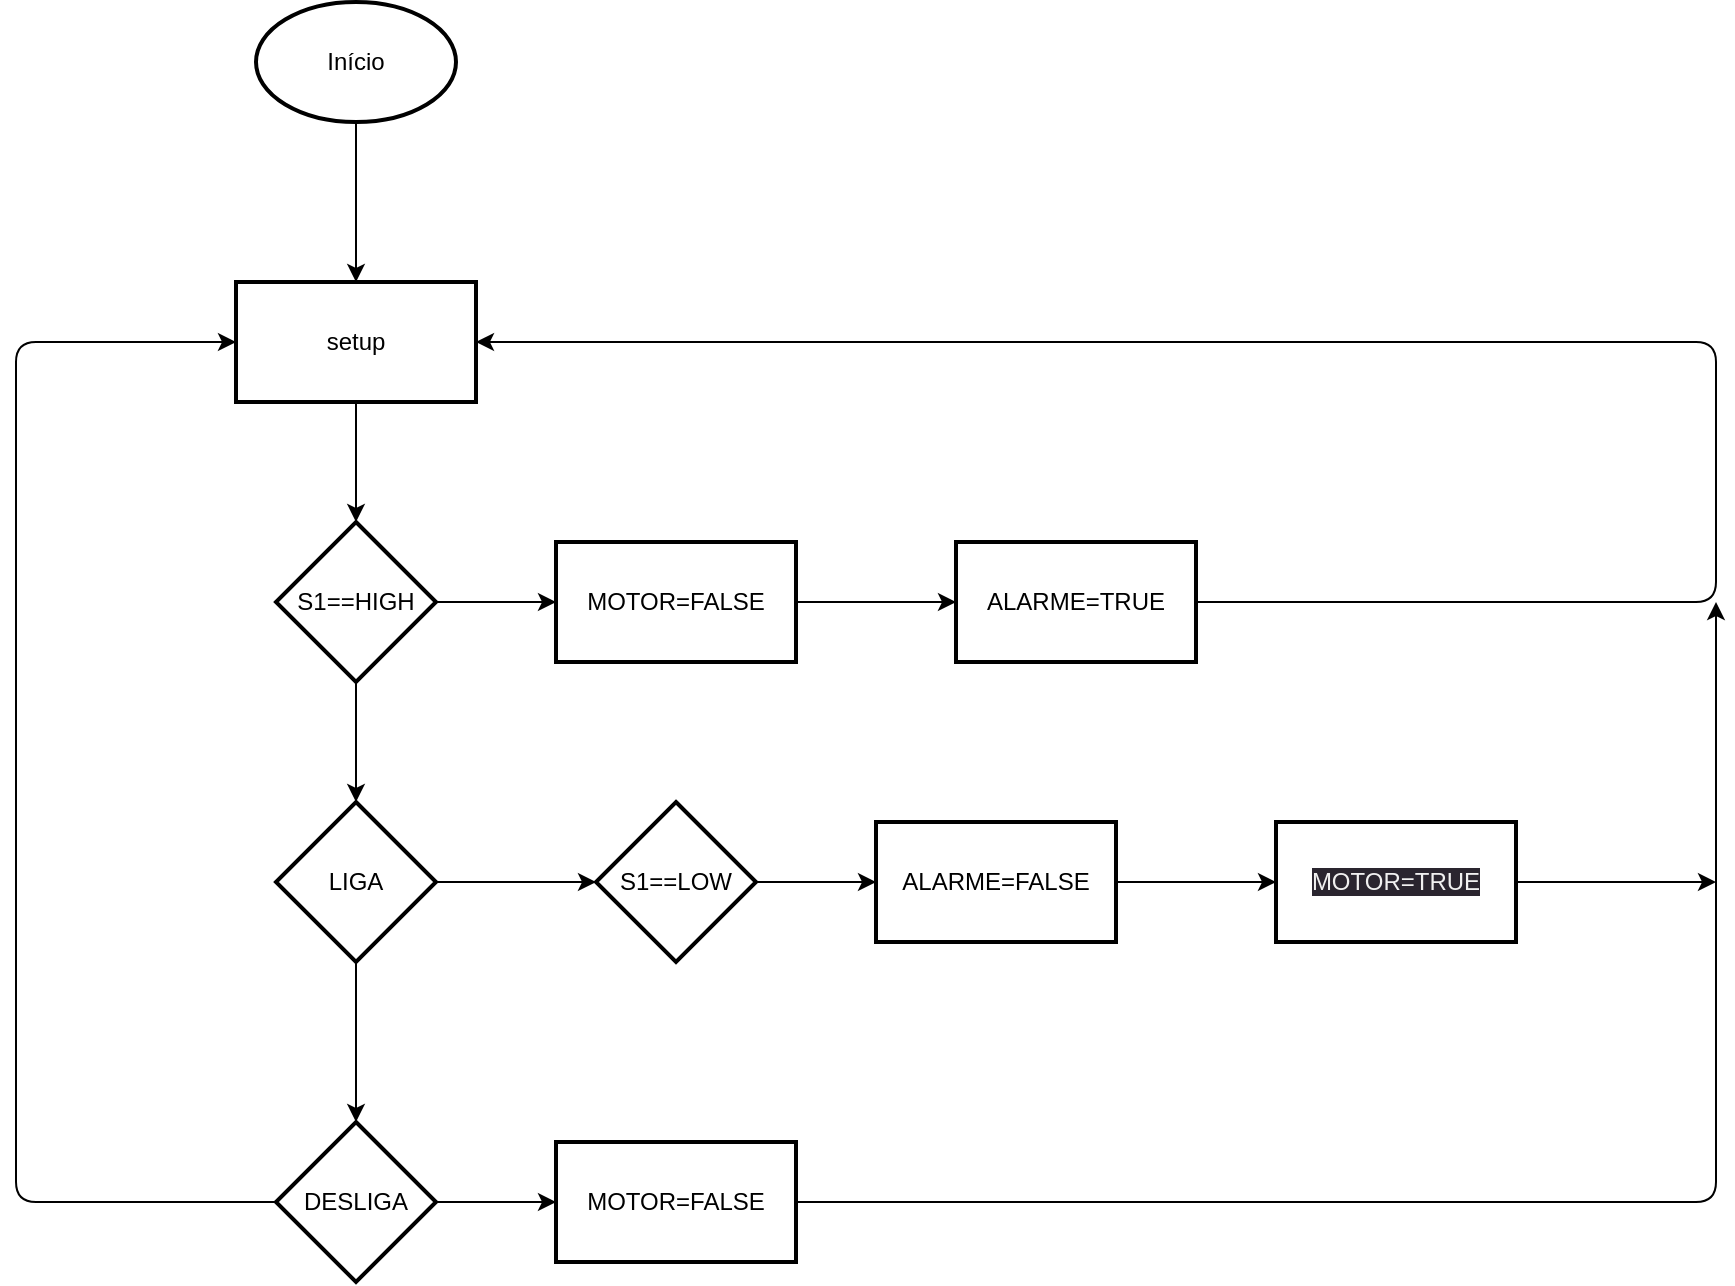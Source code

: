 <mxfile>
    <diagram id="8TCg7T0AtWUCxIjS0V4N" name="Página-1">
        <mxGraphModel dx="987" dy="757" grid="1" gridSize="10" guides="1" tooltips="1" connect="1" arrows="1" fold="1" page="1" pageScale="1" pageWidth="850" pageHeight="1100" math="0" shadow="0">
            <root>
                <mxCell id="0"/>
                <mxCell id="1" parent="0"/>
                <mxCell id="6" value="" style="edgeStyle=none;html=1;" edge="1" parent="1" source="2" target="5">
                    <mxGeometry relative="1" as="geometry"/>
                </mxCell>
                <mxCell id="2" value="Início" style="strokeWidth=2;html=1;shape=mxgraph.flowchart.start_1;whiteSpace=wrap;" vertex="1" parent="1">
                    <mxGeometry x="230" y="80" width="100" height="60" as="geometry"/>
                </mxCell>
                <mxCell id="39" style="edgeStyle=none;html=1;" edge="1" parent="1" source="5" target="35">
                    <mxGeometry relative="1" as="geometry"/>
                </mxCell>
                <mxCell id="5" value="setup" style="whiteSpace=wrap;html=1;strokeWidth=2;" vertex="1" parent="1">
                    <mxGeometry x="220" y="220" width="120" height="60" as="geometry"/>
                </mxCell>
                <mxCell id="12" value="" style="edgeStyle=none;html=1;" edge="1" parent="1" source="7" target="11">
                    <mxGeometry relative="1" as="geometry"/>
                </mxCell>
                <mxCell id="26" value="" style="edgeStyle=none;html=1;" edge="1" parent="1" source="7" target="25">
                    <mxGeometry relative="1" as="geometry"/>
                </mxCell>
                <mxCell id="7" value="LIGA" style="rhombus;whiteSpace=wrap;html=1;strokeWidth=2;" vertex="1" parent="1">
                    <mxGeometry x="240" y="480" width="80" height="80" as="geometry"/>
                </mxCell>
                <mxCell id="14" value="" style="edgeStyle=none;html=1;" edge="1" parent="1" source="11" target="13">
                    <mxGeometry relative="1" as="geometry"/>
                </mxCell>
                <mxCell id="16" value="" style="edgeStyle=none;html=1;" edge="1" parent="1" source="11" target="5">
                    <mxGeometry relative="1" as="geometry">
                        <mxPoint x="280" y="800" as="targetPoint"/>
                        <Array as="points">
                            <mxPoint x="110" y="680"/>
                            <mxPoint x="110" y="250"/>
                        </Array>
                    </mxGeometry>
                </mxCell>
                <mxCell id="11" value="DESLIGA" style="rhombus;whiteSpace=wrap;html=1;strokeWidth=2;" vertex="1" parent="1">
                    <mxGeometry x="240" y="640" width="80" height="80" as="geometry"/>
                </mxCell>
                <mxCell id="32" style="edgeStyle=none;html=1;" edge="1" parent="1" source="13">
                    <mxGeometry relative="1" as="geometry">
                        <mxPoint x="960" y="380" as="targetPoint"/>
                        <Array as="points">
                            <mxPoint x="960" y="680"/>
                        </Array>
                    </mxGeometry>
                </mxCell>
                <mxCell id="13" value="MOTOR=FALSE" style="whiteSpace=wrap;html=1;strokeWidth=2;" vertex="1" parent="1">
                    <mxGeometry x="380" y="650" width="120" height="60" as="geometry"/>
                </mxCell>
                <mxCell id="28" value="" style="edgeStyle=none;html=1;" edge="1" parent="1" source="25" target="27">
                    <mxGeometry relative="1" as="geometry"/>
                </mxCell>
                <mxCell id="25" value="S1==LOW" style="rhombus;whiteSpace=wrap;html=1;strokeWidth=2;" vertex="1" parent="1">
                    <mxGeometry x="400" y="480" width="80" height="80" as="geometry"/>
                </mxCell>
                <mxCell id="30" value="" style="edgeStyle=none;html=1;" edge="1" parent="1" source="27" target="29">
                    <mxGeometry relative="1" as="geometry"/>
                </mxCell>
                <mxCell id="27" value="ALARME=FALSE" style="whiteSpace=wrap;html=1;strokeWidth=2;" vertex="1" parent="1">
                    <mxGeometry x="540" y="490" width="120" height="60" as="geometry"/>
                </mxCell>
                <mxCell id="42" style="edgeStyle=none;html=1;" edge="1" parent="1" source="29">
                    <mxGeometry relative="1" as="geometry">
                        <mxPoint x="960" y="520" as="targetPoint"/>
                    </mxGeometry>
                </mxCell>
                <mxCell id="29" value="&lt;span style=&quot;color: rgb(240, 240, 240); font-family: Helvetica; font-size: 12px; font-style: normal; font-variant-ligatures: normal; font-variant-caps: normal; font-weight: 400; letter-spacing: normal; orphans: 2; text-align: center; text-indent: 0px; text-transform: none; widows: 2; word-spacing: 0px; -webkit-text-stroke-width: 0px; background-color: rgb(42, 37, 47); text-decoration-thickness: initial; text-decoration-style: initial; text-decoration-color: initial; float: none; display: inline !important;&quot;&gt;MOTOR=TRUE&lt;/span&gt;" style="whiteSpace=wrap;html=1;strokeWidth=2;" vertex="1" parent="1">
                    <mxGeometry x="740" y="490" width="120" height="60" as="geometry"/>
                </mxCell>
                <mxCell id="34" value="" style="edgeStyle=none;html=1;" edge="1" parent="1" source="35" target="37">
                    <mxGeometry relative="1" as="geometry"/>
                </mxCell>
                <mxCell id="40" style="edgeStyle=none;html=1;" edge="1" parent="1" source="35" target="7">
                    <mxGeometry relative="1" as="geometry"/>
                </mxCell>
                <mxCell id="35" value="S1==HIGH" style="rhombus;whiteSpace=wrap;html=1;strokeWidth=2;" vertex="1" parent="1">
                    <mxGeometry x="240" y="340" width="80" height="80" as="geometry"/>
                </mxCell>
                <mxCell id="36" value="" style="edgeStyle=none;html=1;" edge="1" parent="1" source="37" target="38">
                    <mxGeometry relative="1" as="geometry"/>
                </mxCell>
                <mxCell id="37" value="MOTOR=FALSE" style="whiteSpace=wrap;html=1;strokeWidth=2;" vertex="1" parent="1">
                    <mxGeometry x="380" y="350" width="120" height="60" as="geometry"/>
                </mxCell>
                <mxCell id="41" style="edgeStyle=none;html=1;" edge="1" parent="1" source="38" target="5">
                    <mxGeometry relative="1" as="geometry">
                        <Array as="points">
                            <mxPoint x="960" y="380"/>
                            <mxPoint x="960" y="250"/>
                        </Array>
                    </mxGeometry>
                </mxCell>
                <mxCell id="38" value="ALARME=TRUE" style="whiteSpace=wrap;html=1;strokeWidth=2;" vertex="1" parent="1">
                    <mxGeometry x="580" y="350" width="120" height="60" as="geometry"/>
                </mxCell>
            </root>
        </mxGraphModel>
    </diagram>
</mxfile>